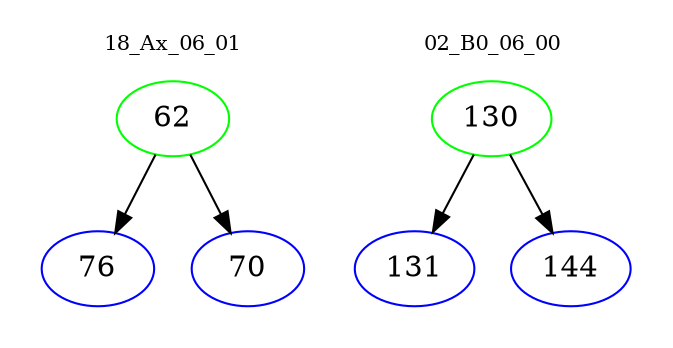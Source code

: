 digraph{
subgraph cluster_0 {
color = white
label = "18_Ax_06_01";
fontsize=10;
T0_62 [label="62", color="green"]
T0_62 -> T0_76 [color="black"]
T0_76 [label="76", color="blue"]
T0_62 -> T0_70 [color="black"]
T0_70 [label="70", color="blue"]
}
subgraph cluster_1 {
color = white
label = "02_B0_06_00";
fontsize=10;
T1_130 [label="130", color="green"]
T1_130 -> T1_131 [color="black"]
T1_131 [label="131", color="blue"]
T1_130 -> T1_144 [color="black"]
T1_144 [label="144", color="blue"]
}
}
